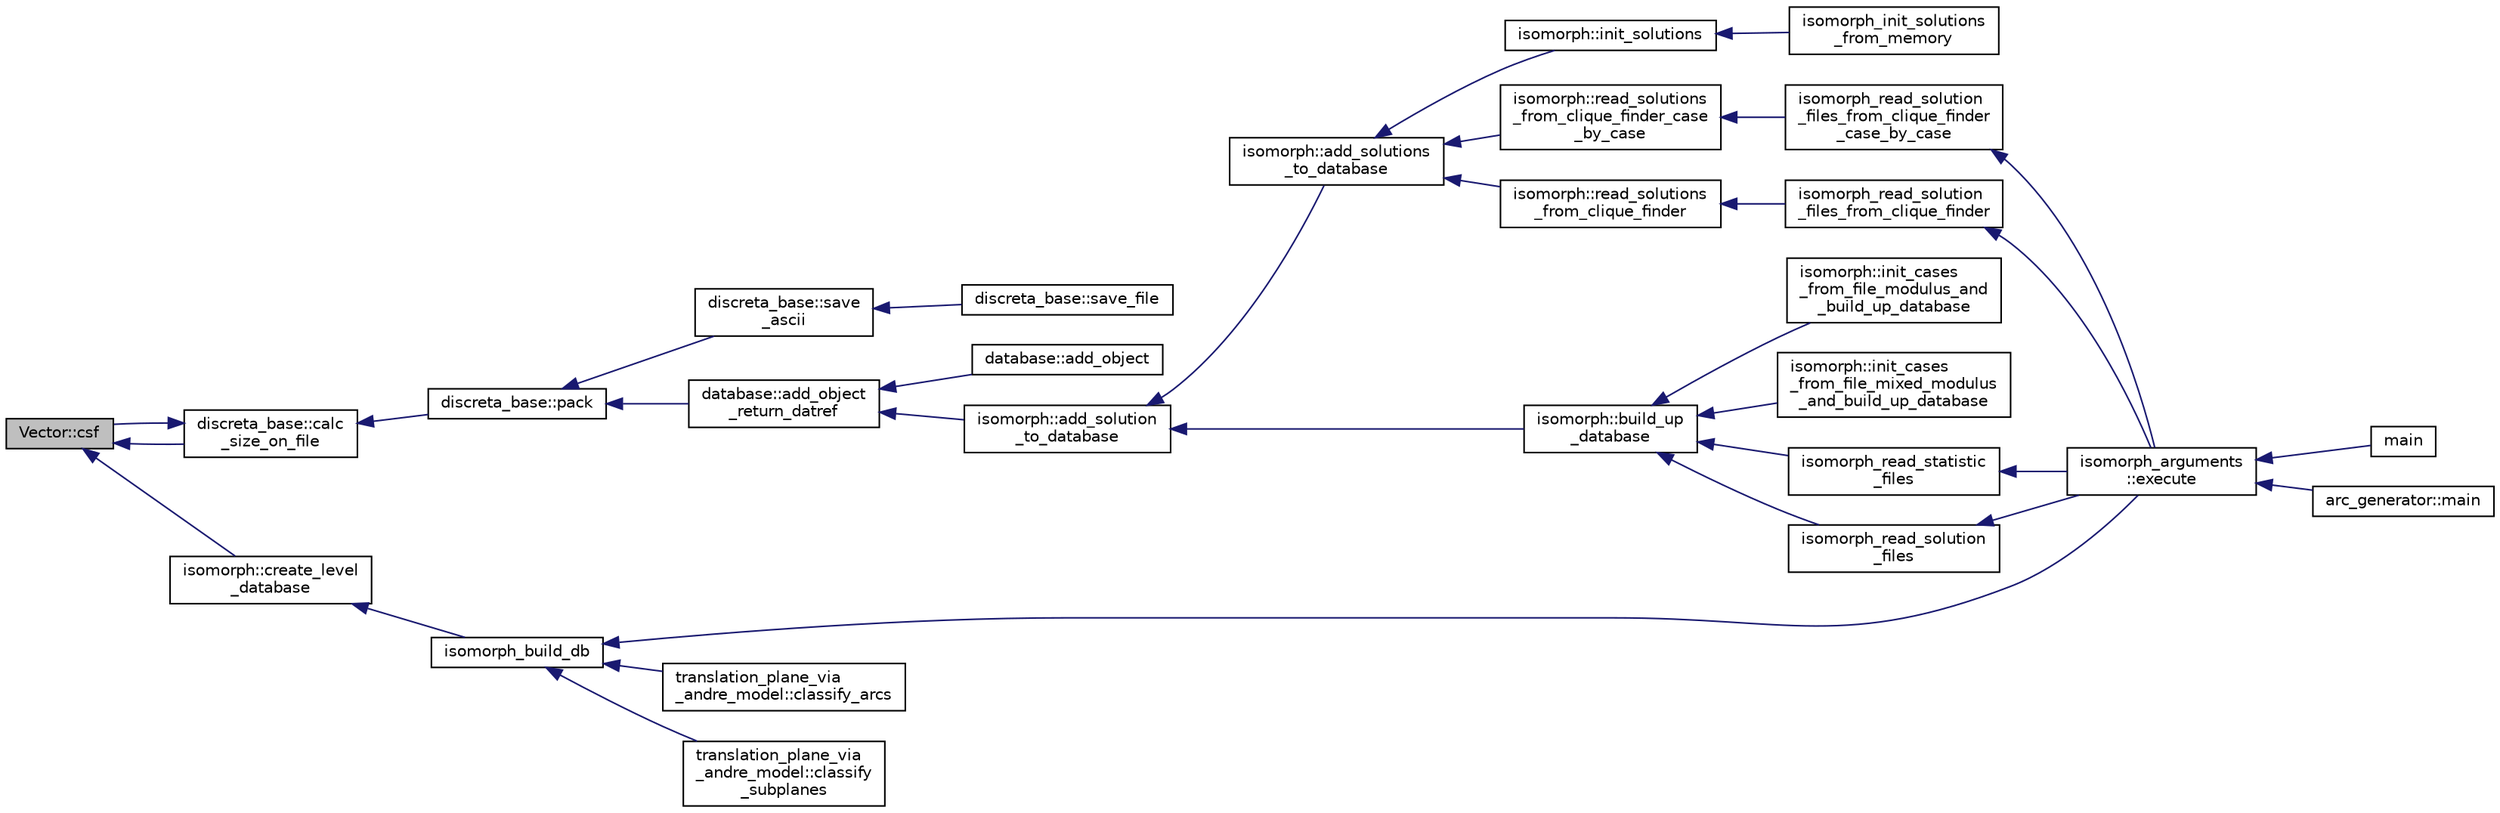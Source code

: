 digraph "Vector::csf"
{
  edge [fontname="Helvetica",fontsize="10",labelfontname="Helvetica",labelfontsize="10"];
  node [fontname="Helvetica",fontsize="10",shape=record];
  rankdir="LR";
  Node1021 [label="Vector::csf",height=0.2,width=0.4,color="black", fillcolor="grey75", style="filled", fontcolor="black"];
  Node1021 -> Node1022 [dir="back",color="midnightblue",fontsize="10",style="solid",fontname="Helvetica"];
  Node1022 [label="discreta_base::calc\l_size_on_file",height=0.2,width=0.4,color="black", fillcolor="white", style="filled",URL="$d7/d71/classdiscreta__base.html#ae342640849a0b5bd6096b8e29c7145ff"];
  Node1022 -> Node1023 [dir="back",color="midnightblue",fontsize="10",style="solid",fontname="Helvetica"];
  Node1023 [label="discreta_base::pack",height=0.2,width=0.4,color="black", fillcolor="white", style="filled",URL="$d7/d71/classdiscreta__base.html#aca663109cfebec3214b8f55a1234b3a1"];
  Node1023 -> Node1024 [dir="back",color="midnightblue",fontsize="10",style="solid",fontname="Helvetica"];
  Node1024 [label="discreta_base::save\l_ascii",height=0.2,width=0.4,color="black", fillcolor="white", style="filled",URL="$d7/d71/classdiscreta__base.html#a20b88cb86e90c53a6046843396c171b1"];
  Node1024 -> Node1025 [dir="back",color="midnightblue",fontsize="10",style="solid",fontname="Helvetica"];
  Node1025 [label="discreta_base::save_file",height=0.2,width=0.4,color="black", fillcolor="white", style="filled",URL="$d7/d71/classdiscreta__base.html#a17630e7267e0a73778a3b544f4ebdd11"];
  Node1023 -> Node1026 [dir="back",color="midnightblue",fontsize="10",style="solid",fontname="Helvetica"];
  Node1026 [label="database::add_object\l_return_datref",height=0.2,width=0.4,color="black", fillcolor="white", style="filled",URL="$db/d72/classdatabase.html#a6b0c2e6ebb9938c57ce826647ed1ad40"];
  Node1026 -> Node1027 [dir="back",color="midnightblue",fontsize="10",style="solid",fontname="Helvetica"];
  Node1027 [label="database::add_object",height=0.2,width=0.4,color="black", fillcolor="white", style="filled",URL="$db/d72/classdatabase.html#a880f60c1d94fff84d0db2b119361fbb6"];
  Node1026 -> Node1028 [dir="back",color="midnightblue",fontsize="10",style="solid",fontname="Helvetica"];
  Node1028 [label="isomorph::add_solution\l_to_database",height=0.2,width=0.4,color="black", fillcolor="white", style="filled",URL="$d3/d5f/classisomorph.html#a18fee606dcd59d50cee898770d01dbc8"];
  Node1028 -> Node1029 [dir="back",color="midnightblue",fontsize="10",style="solid",fontname="Helvetica"];
  Node1029 [label="isomorph::add_solutions\l_to_database",height=0.2,width=0.4,color="black", fillcolor="white", style="filled",URL="$d3/d5f/classisomorph.html#afe502608a65808a0daf63ac05c860e62"];
  Node1029 -> Node1030 [dir="back",color="midnightblue",fontsize="10",style="solid",fontname="Helvetica"];
  Node1030 [label="isomorph::init_solutions",height=0.2,width=0.4,color="black", fillcolor="white", style="filled",URL="$d3/d5f/classisomorph.html#a729746a01bd45d55565d0a11cda9e9a3"];
  Node1030 -> Node1031 [dir="back",color="midnightblue",fontsize="10",style="solid",fontname="Helvetica"];
  Node1031 [label="isomorph_init_solutions\l_from_memory",height=0.2,width=0.4,color="black", fillcolor="white", style="filled",URL="$d4/d7e/isomorph__global_8_c.html#a490bbe6199dc1e29d186b26834266e03"];
  Node1029 -> Node1032 [dir="back",color="midnightblue",fontsize="10",style="solid",fontname="Helvetica"];
  Node1032 [label="isomorph::read_solutions\l_from_clique_finder_case\l_by_case",height=0.2,width=0.4,color="black", fillcolor="white", style="filled",URL="$d3/d5f/classisomorph.html#a65bc5ec528f741a1b01cdd606dfed579"];
  Node1032 -> Node1033 [dir="back",color="midnightblue",fontsize="10",style="solid",fontname="Helvetica"];
  Node1033 [label="isomorph_read_solution\l_files_from_clique_finder\l_case_by_case",height=0.2,width=0.4,color="black", fillcolor="white", style="filled",URL="$d4/d7e/isomorph__global_8_c.html#a2a55ab4b2df6ae83f916cf01eccdf67c"];
  Node1033 -> Node1034 [dir="back",color="midnightblue",fontsize="10",style="solid",fontname="Helvetica"];
  Node1034 [label="isomorph_arguments\l::execute",height=0.2,width=0.4,color="black", fillcolor="white", style="filled",URL="$d5/de4/classisomorph__arguments.html#aa85e472d14906abdd5672dc66027583e"];
  Node1034 -> Node1035 [dir="back",color="midnightblue",fontsize="10",style="solid",fontname="Helvetica"];
  Node1035 [label="main",height=0.2,width=0.4,color="black", fillcolor="white", style="filled",URL="$d1/d5e/blt__main_8_c.html#a217dbf8b442f20279ea00b898af96f52"];
  Node1034 -> Node1036 [dir="back",color="midnightblue",fontsize="10",style="solid",fontname="Helvetica"];
  Node1036 [label="arc_generator::main",height=0.2,width=0.4,color="black", fillcolor="white", style="filled",URL="$d4/d21/classarc__generator.html#ad80140b51b165dad1fe6ab232be7829a"];
  Node1029 -> Node1037 [dir="back",color="midnightblue",fontsize="10",style="solid",fontname="Helvetica"];
  Node1037 [label="isomorph::read_solutions\l_from_clique_finder",height=0.2,width=0.4,color="black", fillcolor="white", style="filled",URL="$d3/d5f/classisomorph.html#a14c4ac27b0d97d338e14ac0d183c5c64"];
  Node1037 -> Node1038 [dir="back",color="midnightblue",fontsize="10",style="solid",fontname="Helvetica"];
  Node1038 [label="isomorph_read_solution\l_files_from_clique_finder",height=0.2,width=0.4,color="black", fillcolor="white", style="filled",URL="$d4/d7e/isomorph__global_8_c.html#ad8be067333430bfdd26c0a34549f4556"];
  Node1038 -> Node1034 [dir="back",color="midnightblue",fontsize="10",style="solid",fontname="Helvetica"];
  Node1028 -> Node1039 [dir="back",color="midnightblue",fontsize="10",style="solid",fontname="Helvetica"];
  Node1039 [label="isomorph::build_up\l_database",height=0.2,width=0.4,color="black", fillcolor="white", style="filled",URL="$d3/d5f/classisomorph.html#a40bea8f733a5855879f927fc73324384"];
  Node1039 -> Node1040 [dir="back",color="midnightblue",fontsize="10",style="solid",fontname="Helvetica"];
  Node1040 [label="isomorph::init_cases\l_from_file_modulus_and\l_build_up_database",height=0.2,width=0.4,color="black", fillcolor="white", style="filled",URL="$d3/d5f/classisomorph.html#a42c6ebeadb51263d8ae8c1bdaae3ebbd"];
  Node1039 -> Node1041 [dir="back",color="midnightblue",fontsize="10",style="solid",fontname="Helvetica"];
  Node1041 [label="isomorph::init_cases\l_from_file_mixed_modulus\l_and_build_up_database",height=0.2,width=0.4,color="black", fillcolor="white", style="filled",URL="$d3/d5f/classisomorph.html#acae208131143734575c088b5f50123f6"];
  Node1039 -> Node1042 [dir="back",color="midnightblue",fontsize="10",style="solid",fontname="Helvetica"];
  Node1042 [label="isomorph_read_statistic\l_files",height=0.2,width=0.4,color="black", fillcolor="white", style="filled",URL="$d4/d7e/isomorph__global_8_c.html#a78a6ee9d7dee4708fc721374bdebfa83"];
  Node1042 -> Node1034 [dir="back",color="midnightblue",fontsize="10",style="solid",fontname="Helvetica"];
  Node1039 -> Node1043 [dir="back",color="midnightblue",fontsize="10",style="solid",fontname="Helvetica"];
  Node1043 [label="isomorph_read_solution\l_files",height=0.2,width=0.4,color="black", fillcolor="white", style="filled",URL="$d4/d7e/isomorph__global_8_c.html#a697da824ab34db5c830530fb3c97df24"];
  Node1043 -> Node1034 [dir="back",color="midnightblue",fontsize="10",style="solid",fontname="Helvetica"];
  Node1022 -> Node1021 [dir="back",color="midnightblue",fontsize="10",style="solid",fontname="Helvetica"];
  Node1021 -> Node1044 [dir="back",color="midnightblue",fontsize="10",style="solid",fontname="Helvetica"];
  Node1044 [label="isomorph::create_level\l_database",height=0.2,width=0.4,color="black", fillcolor="white", style="filled",URL="$d3/d5f/classisomorph.html#a15a452310bd3189f10f34c7dd7085e69"];
  Node1044 -> Node1045 [dir="back",color="midnightblue",fontsize="10",style="solid",fontname="Helvetica"];
  Node1045 [label="isomorph_build_db",height=0.2,width=0.4,color="black", fillcolor="white", style="filled",URL="$d4/d7e/isomorph__global_8_c.html#a12eb18567e79a7978cb4f9e80d2055ac"];
  Node1045 -> Node1046 [dir="back",color="midnightblue",fontsize="10",style="solid",fontname="Helvetica"];
  Node1046 [label="translation_plane_via\l_andre_model::classify_arcs",height=0.2,width=0.4,color="black", fillcolor="white", style="filled",URL="$d1/dcc/classtranslation__plane__via__andre__model.html#ac8f002e812a8b152d41e806688601c5e"];
  Node1045 -> Node1047 [dir="back",color="midnightblue",fontsize="10",style="solid",fontname="Helvetica"];
  Node1047 [label="translation_plane_via\l_andre_model::classify\l_subplanes",height=0.2,width=0.4,color="black", fillcolor="white", style="filled",URL="$d1/dcc/classtranslation__plane__via__andre__model.html#a794fefa95f0a7f7b887133375988ee55"];
  Node1045 -> Node1034 [dir="back",color="midnightblue",fontsize="10",style="solid",fontname="Helvetica"];
}

